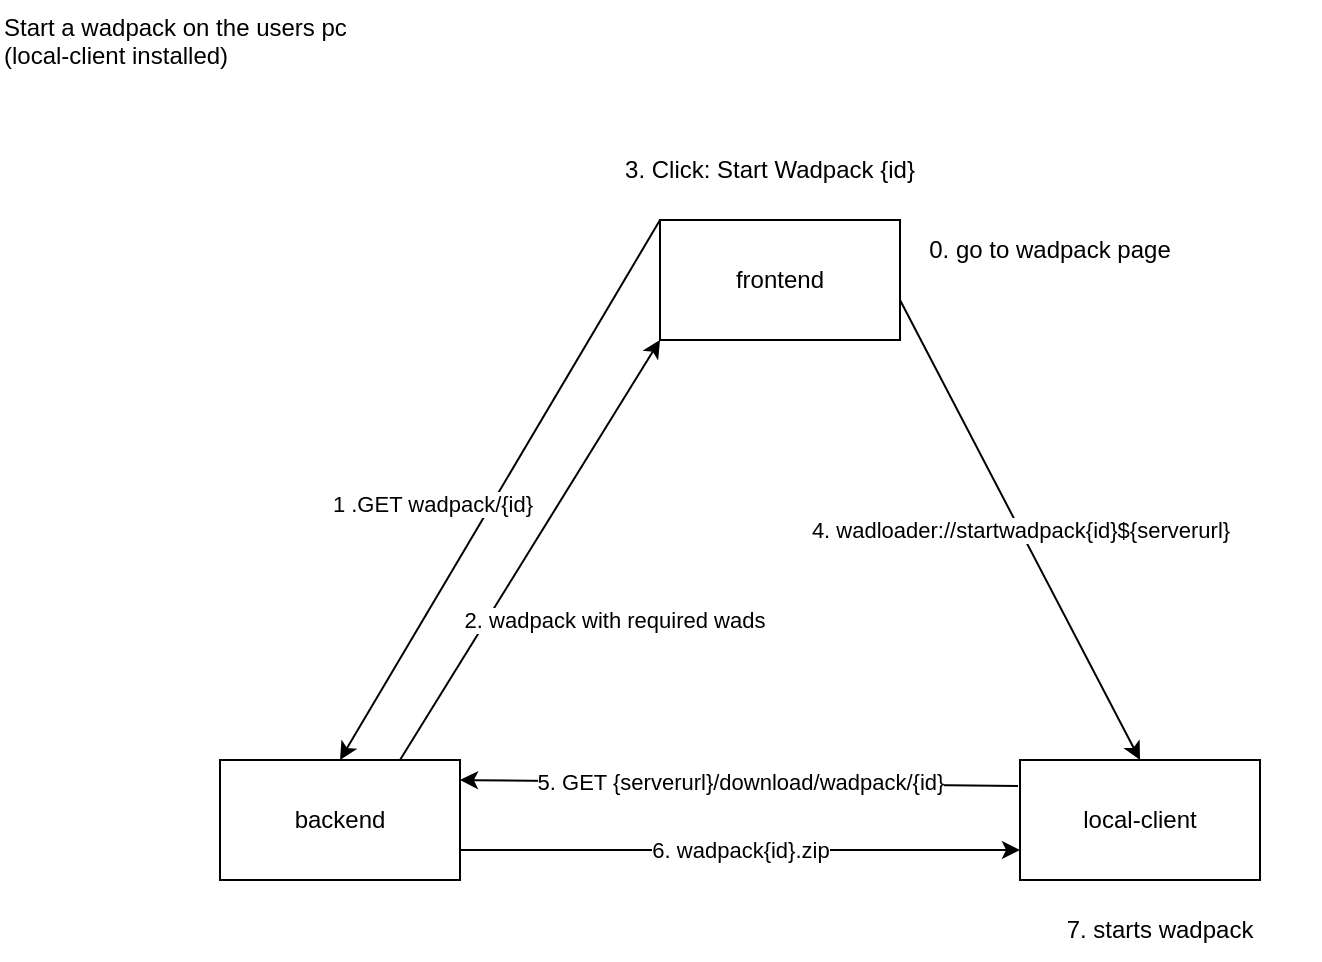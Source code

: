 <mxfile version="24.2.0" type="device">
  <diagram name="Page-1" id="2YBvvXClWsGukQMizWep">
    <mxGraphModel dx="1434" dy="874" grid="1" gridSize="10" guides="1" tooltips="1" connect="1" arrows="1" fold="1" page="1" pageScale="1" pageWidth="850" pageHeight="1100" math="0" shadow="0">
      <root>
        <mxCell id="0" />
        <mxCell id="1" parent="0" />
        <mxCell id="H8w_ixA9ijicdqJ4W0mB-5" value="frontend" style="rounded=0;whiteSpace=wrap;html=1;" vertex="1" parent="1">
          <mxGeometry x="340" y="120" width="120" height="60" as="geometry" />
        </mxCell>
        <mxCell id="H8w_ixA9ijicdqJ4W0mB-6" value="local-client" style="rounded=0;whiteSpace=wrap;html=1;" vertex="1" parent="1">
          <mxGeometry x="520" y="390" width="120" height="60" as="geometry" />
        </mxCell>
        <mxCell id="H8w_ixA9ijicdqJ4W0mB-7" value="backend" style="rounded=0;whiteSpace=wrap;html=1;" vertex="1" parent="1">
          <mxGeometry x="120" y="390" width="120" height="60" as="geometry" />
        </mxCell>
        <mxCell id="H8w_ixA9ijicdqJ4W0mB-8" value="1 .GET wadpack/{id}" style="endArrow=classic;html=1;rounded=0;entryX=0.5;entryY=0;entryDx=0;entryDy=0;exitX=0;exitY=0;exitDx=0;exitDy=0;" edge="1" parent="1" source="H8w_ixA9ijicdqJ4W0mB-5" target="H8w_ixA9ijicdqJ4W0mB-7">
          <mxGeometry x="0.147" y="-26" width="50" height="50" relative="1" as="geometry">
            <mxPoint x="340" y="180" as="sourcePoint" />
            <mxPoint x="390" y="130" as="targetPoint" />
            <mxPoint as="offset" />
          </mxGeometry>
        </mxCell>
        <mxCell id="H8w_ixA9ijicdqJ4W0mB-9" value="" style="endArrow=classic;html=1;rounded=0;entryX=0;entryY=1;entryDx=0;entryDy=0;exitX=0.75;exitY=0;exitDx=0;exitDy=0;" edge="1" parent="1" source="H8w_ixA9ijicdqJ4W0mB-7" target="H8w_ixA9ijicdqJ4W0mB-5">
          <mxGeometry width="50" height="50" relative="1" as="geometry">
            <mxPoint x="200" y="390" as="sourcePoint" />
            <mxPoint x="250" y="340" as="targetPoint" />
          </mxGeometry>
        </mxCell>
        <mxCell id="H8w_ixA9ijicdqJ4W0mB-10" value="2. wadpack with required wads" style="edgeLabel;html=1;align=center;verticalAlign=middle;resizable=0;points=[];" vertex="1" connectable="0" parent="H8w_ixA9ijicdqJ4W0mB-9">
          <mxGeometry x="-0.319" y="-3" relative="1" as="geometry">
            <mxPoint x="60" as="offset" />
          </mxGeometry>
        </mxCell>
        <mxCell id="H8w_ixA9ijicdqJ4W0mB-11" value="4. wadloader://startwadpack{id}${serverurl}" style="endArrow=classic;html=1;rounded=0;entryX=0.5;entryY=0;entryDx=0;entryDy=0;" edge="1" parent="1" target="H8w_ixA9ijicdqJ4W0mB-6">
          <mxGeometry width="50" height="50" relative="1" as="geometry">
            <mxPoint x="460" y="160" as="sourcePoint" />
            <mxPoint x="510" y="110" as="targetPoint" />
          </mxGeometry>
        </mxCell>
        <mxCell id="H8w_ixA9ijicdqJ4W0mB-14" value="3. Click: Start Wadpack {id} " style="text;html=1;align=center;verticalAlign=middle;whiteSpace=wrap;rounded=0;" vertex="1" parent="1">
          <mxGeometry x="320" y="80" width="150" height="30" as="geometry" />
        </mxCell>
        <mxCell id="H8w_ixA9ijicdqJ4W0mB-15" value="5. GET {serverurl}/download/wadpack/{id}" style="endArrow=classic;html=1;rounded=0;entryX=1.008;entryY=0.617;entryDx=0;entryDy=0;entryPerimeter=0;" edge="1" parent="1">
          <mxGeometry width="50" height="50" relative="1" as="geometry">
            <mxPoint x="519.04" y="402.98" as="sourcePoint" />
            <mxPoint x="240.0" y="400" as="targetPoint" />
          </mxGeometry>
        </mxCell>
        <mxCell id="H8w_ixA9ijicdqJ4W0mB-16" value="6. wadpack{id}.zip" style="endArrow=classic;html=1;rounded=0;entryX=0;entryY=0.75;entryDx=0;entryDy=0;exitX=1;exitY=0.75;exitDx=0;exitDy=0;" edge="1" parent="1" source="H8w_ixA9ijicdqJ4W0mB-7" target="H8w_ixA9ijicdqJ4W0mB-6">
          <mxGeometry width="50" height="50" relative="1" as="geometry">
            <mxPoint x="570" y="390" as="sourcePoint" />
            <mxPoint x="520" y="440" as="targetPoint" />
          </mxGeometry>
        </mxCell>
        <mxCell id="H8w_ixA9ijicdqJ4W0mB-17" value="&lt;div&gt;Start a wadpack on the users pc&lt;/div&gt;&lt;div&gt;(local-client installed)&lt;br&gt;&lt;/div&gt;" style="text;html=1;whiteSpace=wrap;overflow=hidden;rounded=0;" vertex="1" parent="1">
          <mxGeometry x="10" y="10" width="180" height="120" as="geometry" />
        </mxCell>
        <mxCell id="H8w_ixA9ijicdqJ4W0mB-18" value="7. starts wadpack" style="text;html=1;align=center;verticalAlign=middle;whiteSpace=wrap;rounded=0;" vertex="1" parent="1">
          <mxGeometry x="510" y="460" width="160" height="30" as="geometry" />
        </mxCell>
        <mxCell id="H8w_ixA9ijicdqJ4W0mB-19" value="0. go to wadpack page" style="text;html=1;align=center;verticalAlign=middle;whiteSpace=wrap;rounded=0;" vertex="1" parent="1">
          <mxGeometry x="460" y="120" width="150" height="30" as="geometry" />
        </mxCell>
      </root>
    </mxGraphModel>
  </diagram>
</mxfile>
